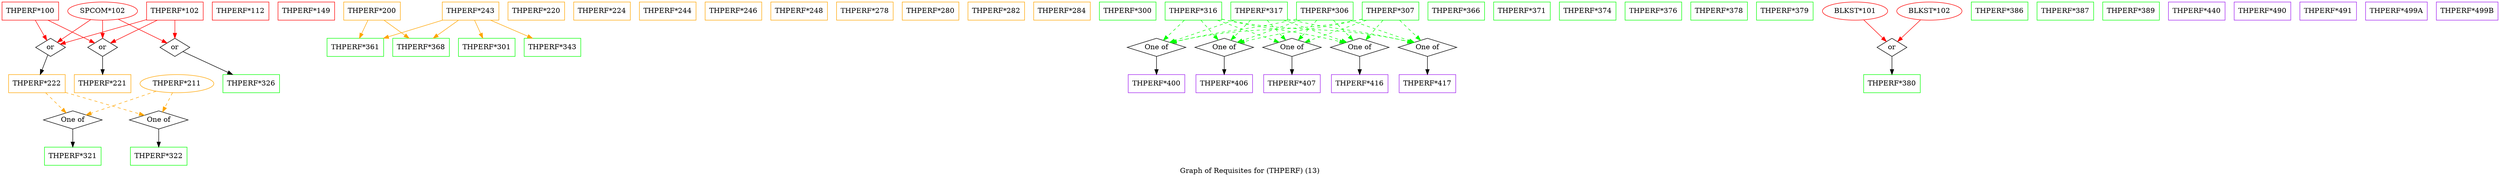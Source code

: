 strict digraph "" {
	graph [bb="0,0,4936,347",
		label="Graph of Requisites for (THPERF) (13)",
		lheight=0.21,
		lp="2468,11.5",
		lwidth=3.85
	];
	node [label="\N"];
	"THPERF*100"	[color=red,
		height=0.5,
		pos="56,329",
		shape=box,
		width=1.5556];
	or500	[height=0.5,
		label=or,
		pos="199,257",
		shape=diamond,
		width=0.81703];
	"THPERF*100" -> or500	[color=red,
		pos="e,183.23,265.72 90.982,310.88 116.74,298.27 151.14,281.43 174.13,270.17"];
	or501	[height=0.5,
		label=or,
		pos="96,257",
		shape=diamond,
		width=0.81703];
	"THPERF*100" -> or501	[color=red,
		pos="e,88.611,270.93 65.888,310.7 71.217,301.37 77.847,289.77 83.528,279.83"];
	"THPERF*221"	[color=orange,
		height=0.5,
		pos="199,185",
		shape=box,
		width=1.5556];
	or500 -> "THPERF*221"	[pos="e,199,203.1 199,238.7 199,230.98 199,221.71 199,213.11"];
	"THPERF*222"	[color=orange,
		height=0.5,
		pos="69,185",
		shape=box,
		width=1.5556];
	or501 -> "THPERF*222"	[pos="e,75.564,203.02 90.666,242.17 87.415,233.74 83.153,222.69 79.27,212.63"];
	of285	[height=0.5,
		label="One of",
		pos="140,113",
		shape=diamond,
		width=1.6085];
	"THPERF*222" -> of285	[color=orange,
		pos="e,126.88,126.93 86.551,166.7 96.596,156.79 109.24,144.32 119.71,134",
		style=dashed];
	of286	[height=0.5,
		label="One of",
		pos="310,113",
		shape=diamond,
		width=1.6085];
	"THPERF*222" -> of286	[color=orange,
		pos="e,281.48,122.28 125.2,167.68 170.24,154.59 232.23,136.59 271.71,125.12",
		style=dashed];
	"THPERF*102"	[color=red,
		height=0.5,
		pos="342,329",
		shape=box,
		width=1.5556];
	"THPERF*102" -> or500	[color=red,
		pos="e,214.77,265.72 307.02,310.88 281.26,298.27 246.86,281.43 223.87,270.17"];
	"THPERF*102" -> or501	[color=red,
		pos="e,115.17,263.46 285.87,312.03 235.75,297.77 164.36,277.45 124.94,266.23"];
	or502	[height=0.5,
		label=or,
		pos="342,257",
		shape=diamond,
		width=0.81703];
	"THPERF*102" -> or502	[color=red,
		pos="e,342,275.1 342,310.7 342,302.98 342,293.71 342,285.11"];
	"THPERF*326"	[color=green,
		height=0.5,
		pos="493,185",
		shape=box,
		width=1.5556];
	or502 -> "THPERF*326"	[pos="e,456.23,203.04 357.87,248.64 378.87,238.91 416.76,221.34 447.09,207.28"];
	"THPERF*112"	[color=red,
		height=0.5,
		pos="472,329",
		shape=box,
		width=1.5556];
	"THPERF*149"	[color=red,
		height=0.5,
		pos="602,329",
		shape=box,
		width=1.5556];
	"THPERF*200"	[color=orange,
		height=0.5,
		pos="732,329",
		shape=box,
		width=1.5556];
	"THPERF*361"	[color=green,
		height=0.5,
		pos="699,257",
		shape=box,
		width=1.5556];
	"THPERF*200" -> "THPERF*361"	[color=orange,
		pos="e,707.06,275.1 723.84,310.7 720.09,302.73 715.55,293.1 711.38,284.26"];
	"THPERF*368"	[color=green,
		height=0.5,
		pos="829,257",
		shape=box,
		width=1.5556];
	"THPERF*200" -> "THPERF*368"	[color=orange,
		pos="e,805.3,275.1 755.98,310.7 768.31,301.8 783.52,290.82 796.85,281.2"];
	"THPERF*220"	[color=orange,
		height=0.5,
		pos="1057,329",
		shape=box,
		width=1.5556];
	"SPCOM*102"	[color=red,
		height=0.5,
		pos="199,329",
		width=1.9137];
	"SPCOM*102" -> or500	[color=red,
		pos="e,199,275.1 199,310.7 199,302.98 199,293.71 199,285.11"];
	"SPCOM*102" -> or501	[color=red,
		pos="e,109.43,267.13 175.37,311.94 158.13,300.22 134.93,284.46 118.07,273"];
	"SPCOM*102" -> or502	[color=red,
		pos="e,326.46,265.61 230.03,312.81 256.16,300.02 293.06,281.96 317.24,270.12"];
	"THPERF*321"	[color=green,
		height=0.5,
		pos="140,41",
		shape=box,
		width=1.5556];
	of285 -> "THPERF*321"	[pos="e,140,59.104 140,94.697 140,86.983 140,77.712 140,69.112"];
	"THPERF*322"	[color=green,
		height=0.5,
		pos="310,41",
		shape=box,
		width=1.5556];
	of286 -> "THPERF*322"	[pos="e,310,59.104 310,94.697 310,86.983 310,77.712 310,69.112"];
	"THPERF*224"	[color=orange,
		height=0.5,
		pos="1187,329",
		shape=box,
		width=1.5556];
	"THPERF*243"	[color=orange,
		height=0.5,
		pos="927,329",
		shape=box,
		width=1.5556];
	"THPERF*243" -> "THPERF*361"	[color=orange,
		pos="e,754.73,275.11 871.52,310.97 839.24,301.06 798.39,288.51 764.54,278.12"];
	"THPERF*243" -> "THPERF*368"	[color=orange,
		pos="e,853.07,275.19 903.03,310.88 890.45,301.89 874.87,290.76 861.25,281.03"];
	"THPERF*301"	[color=green,
		height=0.5,
		pos="959,257",
		shape=box,
		width=1.5556];
	"THPERF*243" -> "THPERF*301"	[color=orange,
		pos="e,951.18,275.1 934.91,310.7 938.55,302.73 942.95,293.1 946.99,284.26"];
	"THPERF*343"	[color=green,
		height=0.5,
		pos="1089,257",
		shape=box,
		width=1.5556];
	"THPERF*243" -> "THPERF*343"	[color=orange,
		pos="e,1049.5,275.07 966.63,310.88 988.78,301.31 1016.6,289.3 1040.1,279.15"];
	"THPERF*244"	[color=orange,
		height=0.5,
		pos="1317,329",
		shape=box,
		width=1.5556];
	"THPERF*246"	[color=orange,
		height=0.5,
		pos="1447,329",
		shape=box,
		width=1.5556];
	"THPERF*248"	[color=orange,
		height=0.5,
		pos="1577,329",
		shape=box,
		width=1.5556];
	"THPERF*278"	[color=orange,
		height=0.5,
		pos="1707,329",
		shape=box,
		width=1.5556];
	"THPERF*280"	[color=orange,
		height=0.5,
		pos="1837,329",
		shape=box,
		width=1.5556];
	"THPERF*282"	[color=orange,
		height=0.5,
		pos="1967,329",
		shape=box,
		width=1.5556];
	"THPERF*284"	[color=orange,
		height=0.5,
		pos="2097,329",
		shape=box,
		width=1.5556];
	"THPERF*300"	[color=green,
		height=0.5,
		pos="2227,329",
		shape=box,
		width=1.5556];
	"THPERF*306"	[color=green,
		height=0.5,
		pos="2617,329",
		shape=box,
		width=1.5556];
	of287	[height=0.5,
		label="One of",
		pos="2284,257",
		shape=diamond,
		width=1.6085];
	"THPERF*306" -> of287	[color=green,
		pos="e,2313.2,265.9 2560.7,312.98 2557.8,312.29 2554.8,311.63 2552,311 2463.4,291.5 2439.7,294.17 2351,275 2342,273.05 2332.3,270.73 \
2323.2,268.45",
		style=dashed];
	of288	[height=0.5,
		label="One of",
		pos="2418,257",
		shape=diamond,
		width=1.6085];
	"THPERF*306" -> of288	[color=green,
		pos="e,2443.8,267.06 2568.6,310.97 2533.1,298.48 2485.7,281.8 2453.6,270.52",
		style=dashed];
	of289	[height=0.5,
		label="One of",
		pos="2552,257",
		shape=diamond,
		width=1.6085];
	"THPERF*306" -> of289	[color=green,
		pos="e,2564.4,271.38 2600.9,310.7 2591.9,301.02 2580.7,288.89 2571.2,278.71",
		style=dashed];
	of290	[height=0.5,
		label="One of",
		pos="2686,257",
		shape=diamond,
		width=1.6085];
	"THPERF*306" -> of290	[color=green,
		pos="e,2672.8,271.38 2634.1,310.7 2643.6,301.02 2655.6,288.89 2665.6,278.71",
		style=dashed];
	of291	[height=0.5,
		label="One of",
		pos="2820,257",
		shape=diamond,
		width=1.6085];
	"THPERF*306" -> of291	[color=green,
		pos="e,2794,266.97 2666.4,310.97 2702.9,298.39 2751.7,281.56 2784.4,270.28",
		style=dashed];
	"THPERF*400"	[color=purple,
		height=0.5,
		pos="2284,185",
		shape=box,
		width=1.5556];
	of287 -> "THPERF*400"	[pos="e,2284,203.1 2284,238.7 2284,230.98 2284,221.71 2284,213.11"];
	"THPERF*406"	[color=purple,
		height=0.5,
		pos="2418,185",
		shape=box,
		width=1.5556];
	of288 -> "THPERF*406"	[pos="e,2418,203.1 2418,238.7 2418,230.98 2418,221.71 2418,213.11"];
	"THPERF*407"	[color=purple,
		height=0.5,
		pos="2552,185",
		shape=box,
		width=1.5556];
	of289 -> "THPERF*407"	[pos="e,2552,203.1 2552,238.7 2552,230.98 2552,221.71 2552,213.11"];
	"THPERF*416"	[color=purple,
		height=0.5,
		pos="2686,185",
		shape=box,
		width=1.5556];
	of290 -> "THPERF*416"	[pos="e,2686,203.1 2686,238.7 2686,230.98 2686,221.71 2686,213.11"];
	"THPERF*417"	[color=purple,
		height=0.5,
		pos="2820,185",
		shape=box,
		width=1.5556];
	of291 -> "THPERF*417"	[pos="e,2820,203.1 2820,238.7 2820,230.98 2820,221.71 2820,213.11"];
	"THPERF*307"	[color=green,
		height=0.5,
		pos="2747,329",
		shape=box,
		width=1.5556];
	"THPERF*307" -> of287	[color=green,
		pos="e,2312.5,266.17 2690.7,312.74 2687.8,312.12 2684.9,311.53 2682,311 2536.5,284.21 2496.6,301.26 2351,275 2341.6,273.31 2331.6,271.04 \
2322.3,268.7",
		style=dashed];
	"THPERF*307" -> of288	[color=green,
		pos="e,2447.6,265.97 2690.7,313 2687.8,312.3 2684.8,311.63 2682,311 2595.1,291.73 2572,293.96 2485,275 2476.1,273.05 2466.5,270.75 2457.5,\
268.49",
		style=dashed];
	"THPERF*307" -> of289	[color=green,
		pos="e,2577.4,267.14 2699.3,310.88 2664.6,298.42 2618.4,281.84 2587.1,270.59",
		style=dashed];
	"THPERF*307" -> of290	[color=green,
		pos="e,2697.7,271.38 2731.9,310.7 2723.6,301.11 2713.1,289.13 2704.3,279.01",
		style=dashed];
	"THPERF*307" -> of291	[color=green,
		pos="e,2806.5,270.93 2765,310.7 2775.4,300.79 2788.4,288.32 2799.1,278",
		style=dashed];
	"THPERF*316"	[color=green,
		height=0.5,
		pos="2357,329",
		shape=box,
		width=1.5556];
	"THPERF*316" -> of287	[color=green,
		pos="e,2297.5,270.93 2339,310.7 2328.6,300.79 2315.6,288.32 2304.9,278",
		style=dashed];
	"THPERF*316" -> of288	[color=green,
		pos="e,2406.3,271.38 2372.1,310.7 2380.4,301.11 2390.9,289.13 2399.7,279.01",
		style=dashed];
	"THPERF*316" -> of289	[color=green,
		pos="e,2526.6,267.14 2404.7,310.88 2439.4,298.42 2485.6,281.84 2516.9,270.59",
		style=dashed];
	"THPERF*316" -> of290	[color=green,
		pos="e,2656.4,265.97 2413.3,313 2416.2,312.3 2419.2,311.63 2422,311 2508.9,291.73 2532,293.96 2619,275 2627.9,273.05 2637.5,270.75 2646.5,\
268.49",
		style=dashed];
	"THPERF*316" -> of291	[color=green,
		pos="e,2791.5,266.17 2413.3,312.74 2416.2,312.12 2419.1,311.53 2422,311 2567.5,284.21 2607.4,301.26 2753,275 2762.4,273.31 2772.4,271.04 \
2781.7,268.7",
		style=dashed];
	"THPERF*317"	[color=green,
		height=0.5,
		pos="2487,329",
		shape=box,
		width=1.5556];
	"THPERF*317" -> of287	[color=green,
		pos="e,2310,266.97 2437.6,310.97 2401.1,298.39 2352.3,281.56 2319.6,270.28",
		style=dashed];
	"THPERF*317" -> of288	[color=green,
		pos="e,2431.2,271.38 2469.9,310.7 2460.4,301.02 2448.4,288.89 2438.4,278.71",
		style=dashed];
	"THPERF*317" -> of289	[color=green,
		pos="e,2539.6,271.38 2503.1,310.7 2512.1,301.02 2523.3,288.89 2532.8,278.71",
		style=dashed];
	"THPERF*317" -> of290	[color=green,
		pos="e,2660.2,267.06 2535.4,310.97 2570.9,298.48 2618.3,281.8 2650.4,270.52",
		style=dashed];
	"THPERF*317" -> of291	[color=green,
		pos="e,2790.8,265.9 2543.3,312.98 2546.2,312.29 2549.2,311.63 2552,311 2640.6,291.5 2664.3,294.17 2753,275 2762,273.05 2771.7,270.73 \
2780.8,268.45",
		style=dashed];
	"THPERF*211"	[color=orange,
		height=0.5,
		pos="346,185",
		width=2.022];
	"THPERF*211" -> of285	[color=orange,
		pos="e,166.12,122.87 304.81,170 267.03,157.17 211.65,138.35 175.71,126.13",
		style=dashed];
	"THPERF*211" -> of286	[color=orange,
		pos="e,317.66,128.89 337.29,167.05 332.79,158.32 327.23,147.51 322.31,137.93",
		style=dashed];
	"THPERF*366"	[color=green,
		height=0.5,
		pos="2877,329",
		shape=box,
		width=1.5556];
	"THPERF*371"	[color=green,
		height=0.5,
		pos="3007,329",
		shape=box,
		width=1.5556];
	"THPERF*374"	[color=green,
		height=0.5,
		pos="3137,329",
		shape=box,
		width=1.5556];
	"THPERF*376"	[color=green,
		height=0.5,
		pos="3267,329",
		shape=box,
		width=1.5556];
	"THPERF*378"	[color=green,
		height=0.5,
		pos="3397,329",
		shape=box,
		width=1.5556];
	"THPERF*379"	[color=green,
		height=0.5,
		pos="3527,329",
		shape=box,
		width=1.5556];
	"THPERF*380"	[color=green,
		height=0.5,
		pos="3738,185",
		shape=box,
		width=1.5556];
	or503	[height=0.5,
		label=or,
		pos="3738,257",
		shape=diamond,
		width=0.81703];
	or503 -> "THPERF*380"	[pos="e,3738,203.1 3738,238.7 3738,230.98 3738,221.71 3738,213.11"];
	"BLKST*101"	[color=red,
		height=0.5,
		pos="3665,329",
		width=1.7873];
	"BLKST*101" -> or503	[color=red,
		pos="e,3726.9,268.6 3682.3,311.41 3693.5,300.64 3708.2,286.61 3719.6,275.63"];
	"BLKST*102"	[color=red,
		height=0.5,
		pos="3812,329",
		width=1.7873];
	"BLKST*102" -> or503	[color=red,
		pos="e,3749.2,268.6 3794.5,311.41 3783.1,300.64 3768.2,286.61 3756.6,275.63"];
	"THPERF*386"	[color=green,
		height=0.5,
		pos="3950,329",
		shape=box,
		width=1.5556];
	"THPERF*387"	[color=green,
		height=0.5,
		pos="4080,329",
		shape=box,
		width=1.5556];
	"THPERF*389"	[color=green,
		height=0.5,
		pos="4210,329",
		shape=box,
		width=1.5556];
	"THPERF*440"	[color=purple,
		height=0.5,
		pos="4340,329",
		shape=box,
		width=1.5556];
	"THPERF*490"	[color=purple,
		height=0.5,
		pos="4470,329",
		shape=box,
		width=1.5556];
	"THPERF*491"	[color=purple,
		height=0.5,
		pos="4600,329",
		shape=box,
		width=1.5556];
	"THPERF*499A"	[color=purple,
		height=0.5,
		pos="4735,329",
		shape=box,
		width=1.6944];
	"THPERF*499B"	[color=purple,
		height=0.5,
		pos="4875,329",
		shape=box,
		width=1.6944];
}
